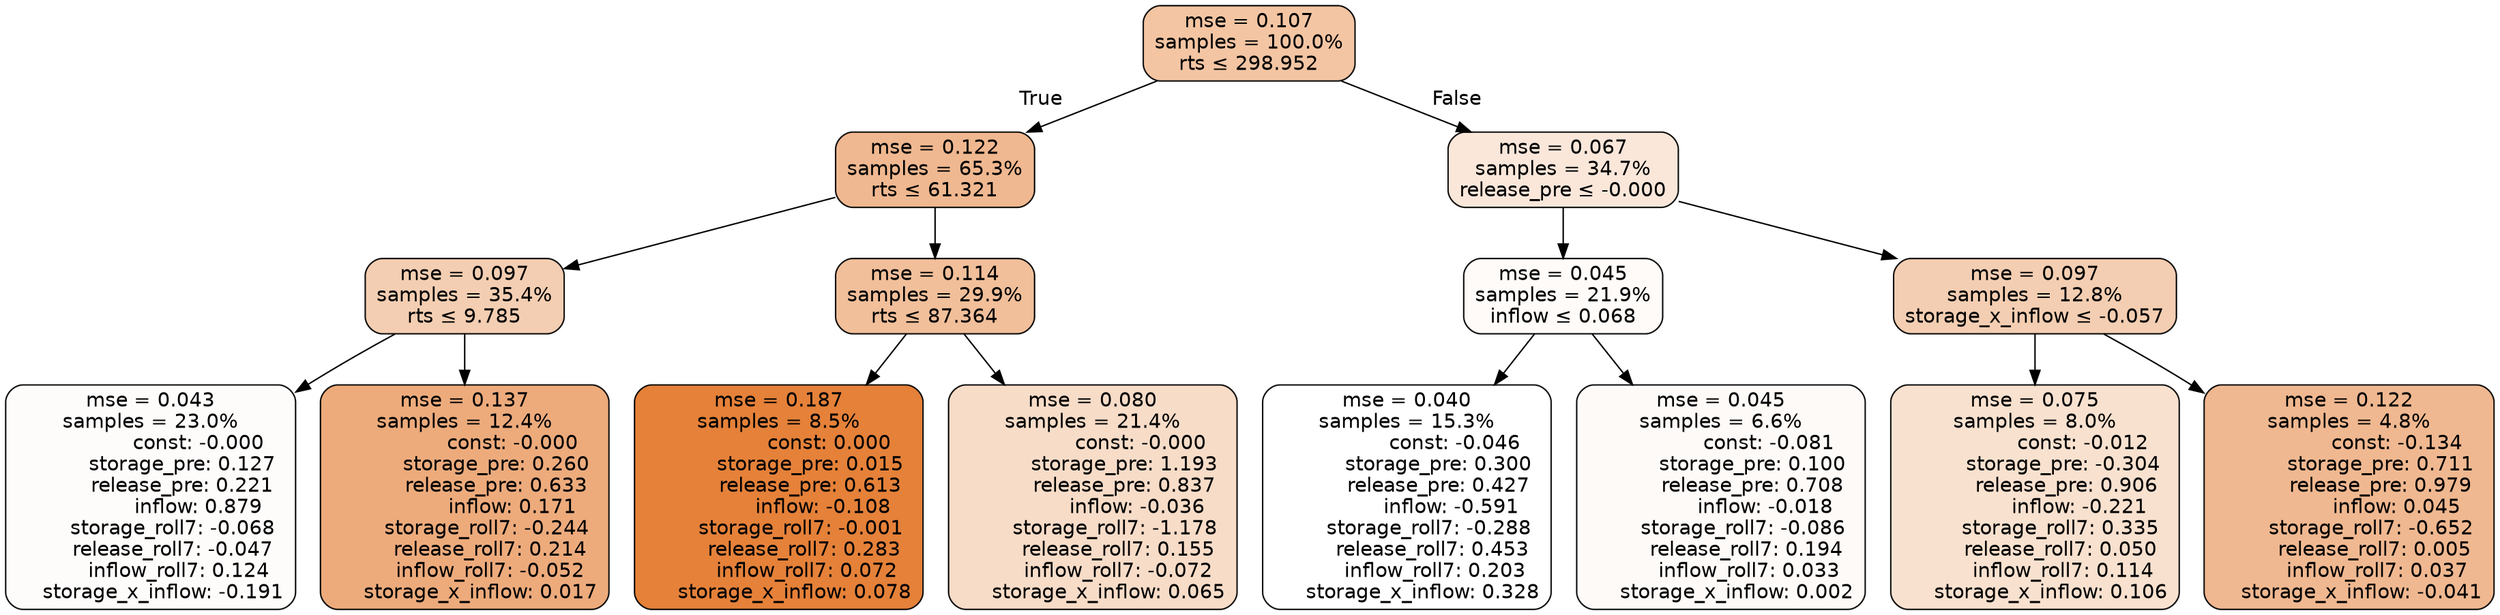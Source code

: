 digraph tree {
bgcolor="transparent"
node [shape=rectangle, style="filled, rounded", color="black", fontname=helvetica] ;
edge [fontname=helvetica] ;
	"0" [label="mse = 0.107
samples = 100.0%
rts &le; 298.952", fillcolor="#f3c5a3"]
	"1" [label="mse = 0.122
samples = 65.3%
rts &le; 61.321", fillcolor="#f0b890"]
	"2" [label="mse = 0.097
samples = 35.4%
rts &le; 9.785", fillcolor="#f4ceb2"]
	"3" [label="mse = 0.043
samples = 23.0%
               const: -0.000
          storage_pre: 0.127
          release_pre: 0.221
               inflow: 0.879
       storage_roll7: -0.068
       release_roll7: -0.047
         inflow_roll7: 0.124
    storage_x_inflow: -0.191", fillcolor="#fefcfb"]
	"4" [label="mse = 0.137
samples = 12.4%
               const: -0.000
          storage_pre: 0.260
          release_pre: 0.633
               inflow: 0.171
       storage_roll7: -0.244
        release_roll7: 0.214
        inflow_roll7: -0.052
     storage_x_inflow: 0.017", fillcolor="#edab7c"]
	"5" [label="mse = 0.114
samples = 29.9%
rts &le; 87.364", fillcolor="#f1bf9a"]
	"6" [label="mse = 0.187
samples = 8.5%
                const: 0.000
          storage_pre: 0.015
          release_pre: 0.613
              inflow: -0.108
       storage_roll7: -0.001
        release_roll7: 0.283
         inflow_roll7: 0.072
     storage_x_inflow: 0.078", fillcolor="#e58139"]
	"7" [label="mse = 0.080
samples = 21.4%
               const: -0.000
          storage_pre: 1.193
          release_pre: 0.837
              inflow: -0.036
       storage_roll7: -1.178
        release_roll7: 0.155
        inflow_roll7: -0.072
     storage_x_inflow: 0.065", fillcolor="#f7dcc8"]
	"8" [label="mse = 0.067
samples = 34.7%
release_pre &le; -0.000", fillcolor="#fae7da"]
	"9" [label="mse = 0.045
samples = 21.9%
inflow &le; 0.068", fillcolor="#fefbf8"]
	"10" [label="mse = 0.040
samples = 15.3%
               const: -0.046
          storage_pre: 0.300
          release_pre: 0.427
              inflow: -0.591
       storage_roll7: -0.288
        release_roll7: 0.453
         inflow_roll7: 0.203
     storage_x_inflow: 0.328", fillcolor="#ffffff"]
	"11" [label="mse = 0.045
samples = 6.6%
               const: -0.081
          storage_pre: 0.100
          release_pre: 0.708
              inflow: -0.018
       storage_roll7: -0.086
        release_roll7: 0.194
         inflow_roll7: 0.033
     storage_x_inflow: 0.002", fillcolor="#fefaf8"]
	"12" [label="mse = 0.097
samples = 12.8%
storage_x_inflow &le; -0.057", fillcolor="#f4ceb2"]
	"13" [label="mse = 0.075
samples = 8.0%
               const: -0.012
         storage_pre: -0.304
          release_pre: 0.906
              inflow: -0.221
        storage_roll7: 0.335
        release_roll7: 0.050
         inflow_roll7: 0.114
     storage_x_inflow: 0.106", fillcolor="#f8e1cf"]
	"14" [label="mse = 0.122
samples = 4.8%
               const: -0.134
          storage_pre: 0.711
          release_pre: 0.979
               inflow: 0.045
       storage_roll7: -0.652
        release_roll7: 0.005
         inflow_roll7: 0.037
    storage_x_inflow: -0.041", fillcolor="#f0b890"]

	"0" -> "1" [labeldistance=2.5, labelangle=45, headlabel="True"]
	"1" -> "2"
	"2" -> "3"
	"2" -> "4"
	"1" -> "5"
	"5" -> "6"
	"5" -> "7"
	"0" -> "8" [labeldistance=2.5, labelangle=-45, headlabel="False"]
	"8" -> "9"
	"9" -> "10"
	"9" -> "11"
	"8" -> "12"
	"12" -> "13"
	"12" -> "14"
}